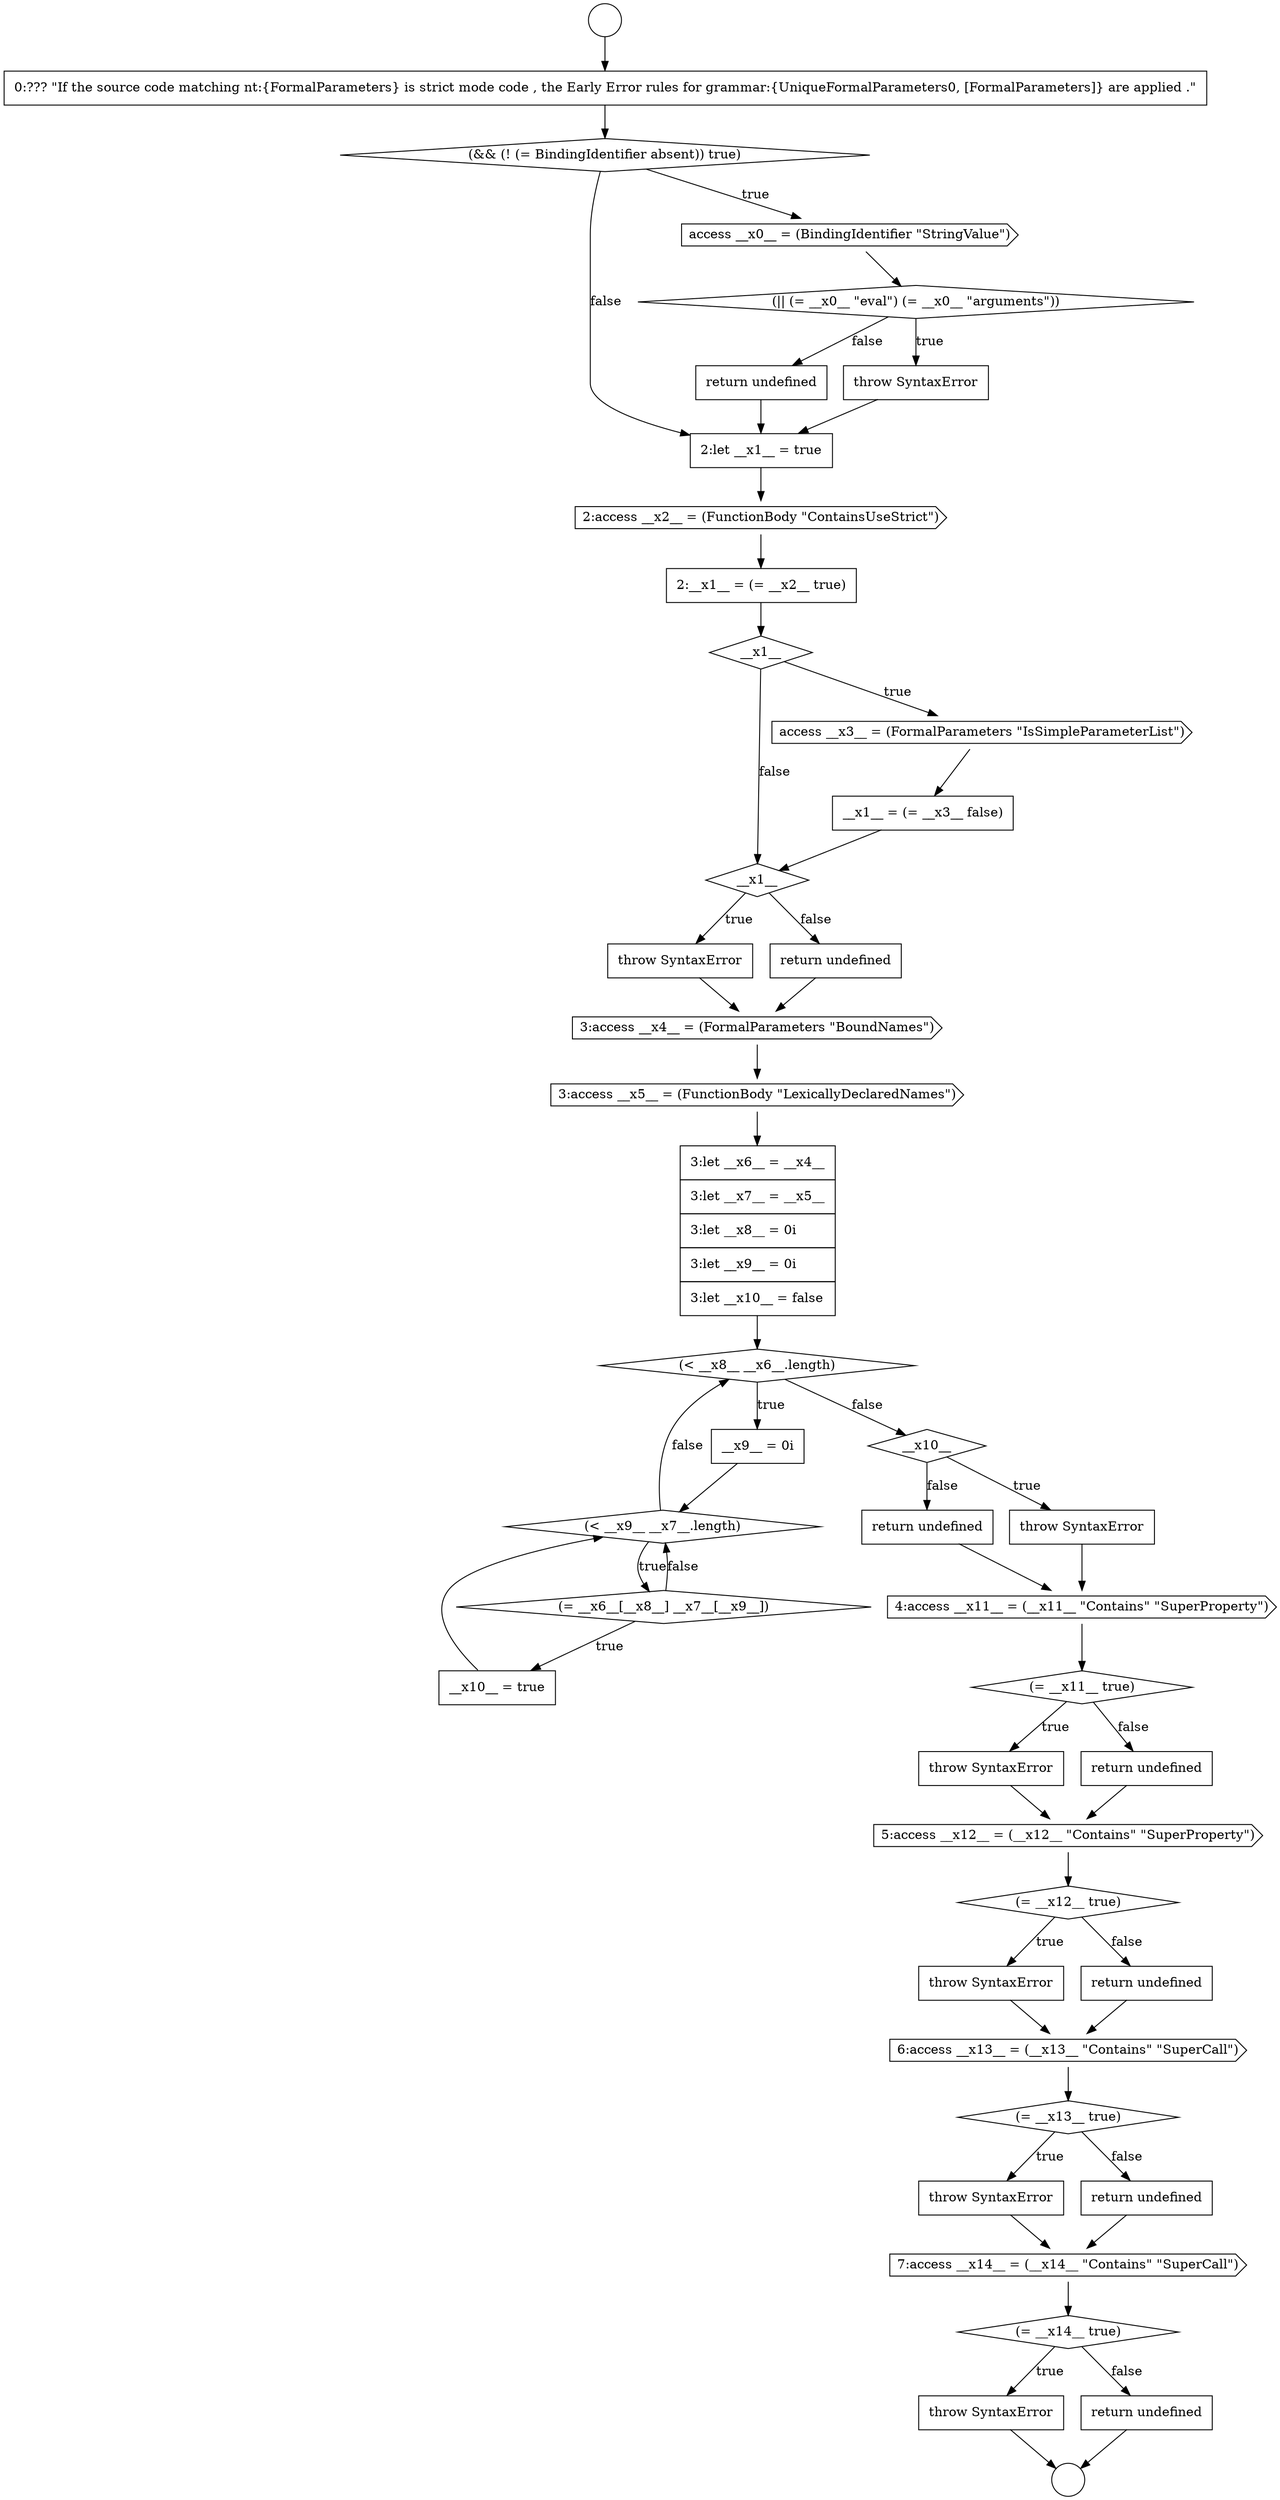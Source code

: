 digraph {
  node19370 [shape=none, margin=0, label=<<font color="black">
    <table border="0" cellborder="1" cellspacing="0" cellpadding="10">
      <tr><td align="left">0:??? &quot;If the source code matching nt:{FormalParameters} is strict mode code , the Early Error rules for grammar:{UniqueFormalParameters0, [FormalParameters]} are applied .&quot;</td></tr>
    </table>
  </font>> color="black" fillcolor="white" style=filled]
  node19374 [shape=none, margin=0, label=<<font color="black">
    <table border="0" cellborder="1" cellspacing="0" cellpadding="10">
      <tr><td align="left">throw SyntaxError</td></tr>
    </table>
  </font>> color="black" fillcolor="white" style=filled]
  node19382 [shape=diamond, label=<<font color="black">__x1__</font>> color="black" fillcolor="white" style=filled]
  node19396 [shape=cds, label=<<font color="black">4:access __x11__ = (__x11__ &quot;Contains&quot; &quot;SuperProperty&quot;)</font>> color="black" fillcolor="white" style=filled]
  node19373 [shape=diamond, label=<<font color="black">(|| (= __x0__ &quot;eval&quot;) (= __x0__ &quot;arguments&quot;))</font>> color="black" fillcolor="white" style=filled]
  node19380 [shape=cds, label=<<font color="black">access __x3__ = (FormalParameters &quot;IsSimpleParameterList&quot;)</font>> color="black" fillcolor="white" style=filled]
  node19381 [shape=none, margin=0, label=<<font color="black">
    <table border="0" cellborder="1" cellspacing="0" cellpadding="10">
      <tr><td align="left">__x1__ = (= __x3__ false)</td></tr>
    </table>
  </font>> color="black" fillcolor="white" style=filled]
  node19376 [shape=none, margin=0, label=<<font color="black">
    <table border="0" cellborder="1" cellspacing="0" cellpadding="10">
      <tr><td align="left">2:let __x1__ = true</td></tr>
    </table>
  </font>> color="black" fillcolor="white" style=filled]
  node19372 [shape=cds, label=<<font color="black">access __x0__ = (BindingIdentifier &quot;StringValue&quot;)</font>> color="black" fillcolor="white" style=filled]
  node19377 [shape=cds, label=<<font color="black">2:access __x2__ = (FunctionBody &quot;ContainsUseStrict&quot;)</font>> color="black" fillcolor="white" style=filled]
  node19397 [shape=diamond, label=<<font color="black">(= __x11__ true)</font>> color="black" fillcolor="white" style=filled]
  node19394 [shape=none, margin=0, label=<<font color="black">
    <table border="0" cellborder="1" cellspacing="0" cellpadding="10">
      <tr><td align="left">throw SyntaxError</td></tr>
    </table>
  </font>> color="black" fillcolor="white" style=filled]
  node19378 [shape=none, margin=0, label=<<font color="black">
    <table border="0" cellborder="1" cellspacing="0" cellpadding="10">
      <tr><td align="left">2:__x1__ = (= __x2__ true)</td></tr>
    </table>
  </font>> color="black" fillcolor="white" style=filled]
  node19368 [shape=circle label=" " color="black" fillcolor="white" style=filled]
  node19406 [shape=none, margin=0, label=<<font color="black">
    <table border="0" cellborder="1" cellspacing="0" cellpadding="10">
      <tr><td align="left">throw SyntaxError</td></tr>
    </table>
  </font>> color="black" fillcolor="white" style=filled]
  node19391 [shape=diamond, label=<<font color="black">(= __x6__[__x8__] __x7__[__x9__])</font>> color="black" fillcolor="white" style=filled]
  node19410 [shape=none, margin=0, label=<<font color="black">
    <table border="0" cellborder="1" cellspacing="0" cellpadding="10">
      <tr><td align="left">throw SyntaxError</td></tr>
    </table>
  </font>> color="black" fillcolor="white" style=filled]
  node19387 [shape=none, margin=0, label=<<font color="black">
    <table border="0" cellborder="1" cellspacing="0" cellpadding="10">
      <tr><td align="left">3:let __x6__ = __x4__</td></tr>
      <tr><td align="left">3:let __x7__ = __x5__</td></tr>
      <tr><td align="left">3:let __x8__ = 0i</td></tr>
      <tr><td align="left">3:let __x9__ = 0i</td></tr>
      <tr><td align="left">3:let __x10__ = false</td></tr>
    </table>
  </font>> color="black" fillcolor="white" style=filled]
  node19379 [shape=diamond, label=<<font color="black">__x1__</font>> color="black" fillcolor="white" style=filled]
  node19402 [shape=none, margin=0, label=<<font color="black">
    <table border="0" cellborder="1" cellspacing="0" cellpadding="10">
      <tr><td align="left">throw SyntaxError</td></tr>
    </table>
  </font>> color="black" fillcolor="white" style=filled]
  node19411 [shape=none, margin=0, label=<<font color="black">
    <table border="0" cellborder="1" cellspacing="0" cellpadding="10">
      <tr><td align="left">return undefined</td></tr>
    </table>
  </font>> color="black" fillcolor="white" style=filled]
  node19386 [shape=cds, label=<<font color="black">3:access __x5__ = (FunctionBody &quot;LexicallyDeclaredNames&quot;)</font>> color="black" fillcolor="white" style=filled]
  node19401 [shape=diamond, label=<<font color="black">(= __x12__ true)</font>> color="black" fillcolor="white" style=filled]
  node19390 [shape=diamond, label=<<font color="black">(&lt; __x9__ __x7__.length)</font>> color="black" fillcolor="white" style=filled]
  node19369 [shape=circle label=" " color="black" fillcolor="white" style=filled]
  node19405 [shape=diamond, label=<<font color="black">(= __x13__ true)</font>> color="black" fillcolor="white" style=filled]
  node19393 [shape=diamond, label=<<font color="black">__x10__</font>> color="black" fillcolor="white" style=filled]
  node19383 [shape=none, margin=0, label=<<font color="black">
    <table border="0" cellborder="1" cellspacing="0" cellpadding="10">
      <tr><td align="left">throw SyntaxError</td></tr>
    </table>
  </font>> color="black" fillcolor="white" style=filled]
  node19398 [shape=none, margin=0, label=<<font color="black">
    <table border="0" cellborder="1" cellspacing="0" cellpadding="10">
      <tr><td align="left">throw SyntaxError</td></tr>
    </table>
  </font>> color="black" fillcolor="white" style=filled]
  node19408 [shape=cds, label=<<font color="black">7:access __x14__ = (__x14__ &quot;Contains&quot; &quot;SuperCall&quot;)</font>> color="black" fillcolor="white" style=filled]
  node19385 [shape=cds, label=<<font color="black">3:access __x4__ = (FormalParameters &quot;BoundNames&quot;)</font>> color="black" fillcolor="white" style=filled]
  node19404 [shape=cds, label=<<font color="black">6:access __x13__ = (__x13__ &quot;Contains&quot; &quot;SuperCall&quot;)</font>> color="black" fillcolor="white" style=filled]
  node19389 [shape=none, margin=0, label=<<font color="black">
    <table border="0" cellborder="1" cellspacing="0" cellpadding="10">
      <tr><td align="left">__x9__ = 0i</td></tr>
    </table>
  </font>> color="black" fillcolor="white" style=filled]
  node19409 [shape=diamond, label=<<font color="black">(= __x14__ true)</font>> color="black" fillcolor="white" style=filled]
  node19384 [shape=none, margin=0, label=<<font color="black">
    <table border="0" cellborder="1" cellspacing="0" cellpadding="10">
      <tr><td align="left">return undefined</td></tr>
    </table>
  </font>> color="black" fillcolor="white" style=filled]
  node19399 [shape=none, margin=0, label=<<font color="black">
    <table border="0" cellborder="1" cellspacing="0" cellpadding="10">
      <tr><td align="left">return undefined</td></tr>
    </table>
  </font>> color="black" fillcolor="white" style=filled]
  node19392 [shape=none, margin=0, label=<<font color="black">
    <table border="0" cellborder="1" cellspacing="0" cellpadding="10">
      <tr><td align="left">__x10__ = true</td></tr>
    </table>
  </font>> color="black" fillcolor="white" style=filled]
  node19407 [shape=none, margin=0, label=<<font color="black">
    <table border="0" cellborder="1" cellspacing="0" cellpadding="10">
      <tr><td align="left">return undefined</td></tr>
    </table>
  </font>> color="black" fillcolor="white" style=filled]
  node19375 [shape=none, margin=0, label=<<font color="black">
    <table border="0" cellborder="1" cellspacing="0" cellpadding="10">
      <tr><td align="left">return undefined</td></tr>
    </table>
  </font>> color="black" fillcolor="white" style=filled]
  node19388 [shape=diamond, label=<<font color="black">(&lt; __x8__ __x6__.length)</font>> color="black" fillcolor="white" style=filled]
  node19403 [shape=none, margin=0, label=<<font color="black">
    <table border="0" cellborder="1" cellspacing="0" cellpadding="10">
      <tr><td align="left">return undefined</td></tr>
    </table>
  </font>> color="black" fillcolor="white" style=filled]
  node19371 [shape=diamond, label=<<font color="black">(&amp;&amp; (! (= BindingIdentifier absent)) true)</font>> color="black" fillcolor="white" style=filled]
  node19395 [shape=none, margin=0, label=<<font color="black">
    <table border="0" cellborder="1" cellspacing="0" cellpadding="10">
      <tr><td align="left">return undefined</td></tr>
    </table>
  </font>> color="black" fillcolor="white" style=filled]
  node19400 [shape=cds, label=<<font color="black">5:access __x12__ = (__x12__ &quot;Contains&quot; &quot;SuperProperty&quot;)</font>> color="black" fillcolor="white" style=filled]
  node19373 -> node19374 [label=<<font color="black">true</font>> color="black"]
  node19373 -> node19375 [label=<<font color="black">false</font>> color="black"]
  node19407 -> node19408 [ color="black"]
  node19411 -> node19369 [ color="black"]
  node19395 -> node19396 [ color="black"]
  node19388 -> node19389 [label=<<font color="black">true</font>> color="black"]
  node19388 -> node19393 [label=<<font color="black">false</font>> color="black"]
  node19402 -> node19404 [ color="black"]
  node19380 -> node19381 [ color="black"]
  node19379 -> node19380 [label=<<font color="black">true</font>> color="black"]
  node19379 -> node19382 [label=<<font color="black">false</font>> color="black"]
  node19383 -> node19385 [ color="black"]
  node19370 -> node19371 [ color="black"]
  node19405 -> node19406 [label=<<font color="black">true</font>> color="black"]
  node19405 -> node19407 [label=<<font color="black">false</font>> color="black"]
  node19410 -> node19369 [ color="black"]
  node19399 -> node19400 [ color="black"]
  node19396 -> node19397 [ color="black"]
  node19378 -> node19379 [ color="black"]
  node19385 -> node19386 [ color="black"]
  node19387 -> node19388 [ color="black"]
  node19392 -> node19390 [ color="black"]
  node19381 -> node19382 [ color="black"]
  node19371 -> node19372 [label=<<font color="black">true</font>> color="black"]
  node19371 -> node19376 [label=<<font color="black">false</font>> color="black"]
  node19389 -> node19390 [ color="black"]
  node19408 -> node19409 [ color="black"]
  node19401 -> node19402 [label=<<font color="black">true</font>> color="black"]
  node19401 -> node19403 [label=<<font color="black">false</font>> color="black"]
  node19382 -> node19383 [label=<<font color="black">true</font>> color="black"]
  node19382 -> node19384 [label=<<font color="black">false</font>> color="black"]
  node19375 -> node19376 [ color="black"]
  node19368 -> node19370 [ color="black"]
  node19376 -> node19377 [ color="black"]
  node19394 -> node19396 [ color="black"]
  node19386 -> node19387 [ color="black"]
  node19393 -> node19394 [label=<<font color="black">true</font>> color="black"]
  node19393 -> node19395 [label=<<font color="black">false</font>> color="black"]
  node19374 -> node19376 [ color="black"]
  node19384 -> node19385 [ color="black"]
  node19390 -> node19391 [label=<<font color="black">true</font>> color="black"]
  node19390 -> node19388 [label=<<font color="black">false</font>> color="black"]
  node19400 -> node19401 [ color="black"]
  node19404 -> node19405 [ color="black"]
  node19398 -> node19400 [ color="black"]
  node19406 -> node19408 [ color="black"]
  node19403 -> node19404 [ color="black"]
  node19377 -> node19378 [ color="black"]
  node19397 -> node19398 [label=<<font color="black">true</font>> color="black"]
  node19397 -> node19399 [label=<<font color="black">false</font>> color="black"]
  node19409 -> node19410 [label=<<font color="black">true</font>> color="black"]
  node19409 -> node19411 [label=<<font color="black">false</font>> color="black"]
  node19372 -> node19373 [ color="black"]
  node19391 -> node19392 [label=<<font color="black">true</font>> color="black"]
  node19391 -> node19390 [label=<<font color="black">false</font>> color="black"]
}
